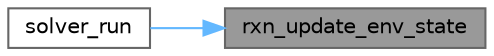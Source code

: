 digraph "rxn_update_env_state"
{
 // LATEX_PDF_SIZE
  bgcolor="transparent";
  edge [fontname=Helvetica,fontsize=10,labelfontname=Helvetica,labelfontsize=10];
  node [fontname=Helvetica,fontsize=10,shape=box,height=0.2,width=0.4];
  rankdir="RL";
  Node1 [label="rxn_update_env_state",height=0.2,width=0.4,color="gray40", fillcolor="grey60", style="filled", fontcolor="black",tooltip="Update reaction data for new environmental state."];
  Node1 -> Node2 [dir="back",color="steelblue1",style="solid"];
  Node2 [label="solver_run",height=0.2,width=0.4,color="grey40", fillcolor="white", style="filled",URL="$camp__solver_8c.html#afc5ec8680b419e7ab49530d53a76cee4",tooltip="Solve for a given timestep."];
}
